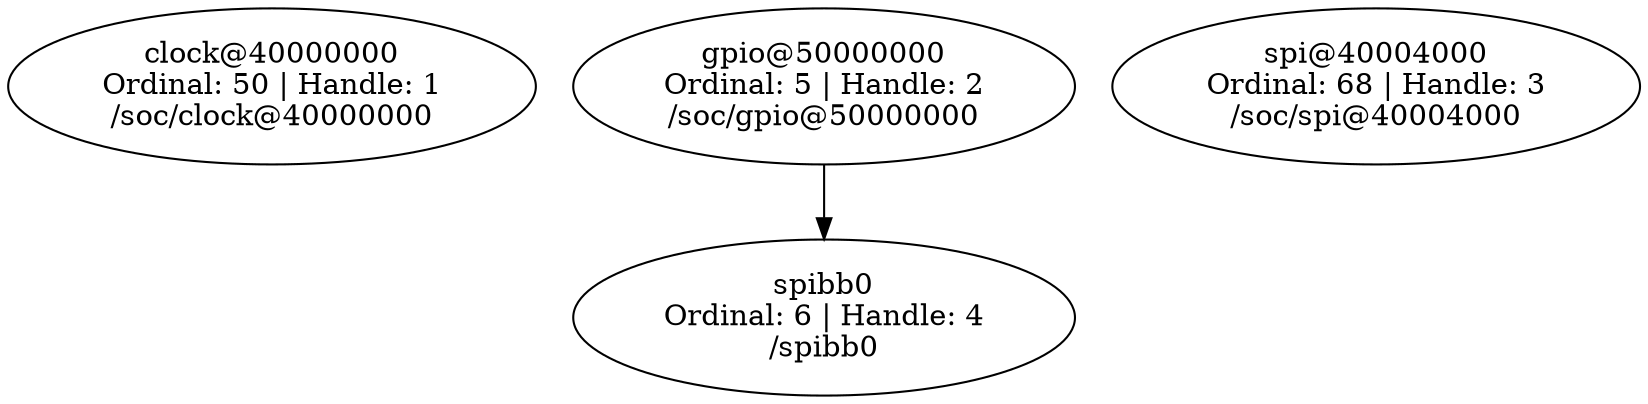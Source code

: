 // /home/esl/Desktop/SPI_Memory/SPI_Memory/build/zephyr/zephyr_pre0.elf
digraph "Device dependency graph" {
	50 [label="clock@40000000\nOrdinal: 50 | Handle: 1\n/soc/clock@40000000"]
	5 [label="gpio@50000000\nOrdinal: 5 | Handle: 2\n/soc/gpio@50000000"]
	68 [label="spi@40004000\nOrdinal: 68 | Handle: 3\n/soc/spi@40004000"]
	6 [label="spibb0\nOrdinal: 6 | Handle: 4\n/spibb0"]
	5 -> 6
}
